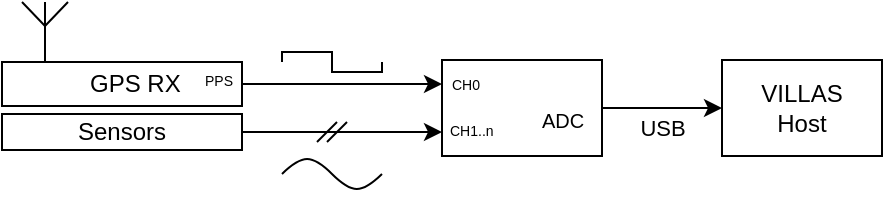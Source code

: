 <mxfile>
    <diagram id="CrK97TXJdWIG67BuGley" name="Page-1">
        <mxGraphModel dx="815" dy="673" grid="1" gridSize="10" guides="1" tooltips="1" connect="1" arrows="1" fold="1" page="1" pageScale="1" pageWidth="1654" pageHeight="2336" math="0" shadow="0">
            <root>
                <mxCell id="0"/>
                <mxCell id="1" parent="0"/>
                <mxCell id="25" style="edgeStyle=orthogonalEdgeStyle;html=1;exitX=1;exitY=0.5;exitDx=0;exitDy=0;entryX=0;entryY=0.25;entryDx=0;entryDy=0;fontSize=7;" edge="1" parent="1" source="2" target="3">
                    <mxGeometry relative="1" as="geometry"/>
                </mxCell>
                <mxCell id="2" value="&amp;nbsp; &amp;nbsp; GPS RX" style="rounded=0;whiteSpace=wrap;html=1;align=center;" vertex="1" parent="1">
                    <mxGeometry x="80" y="293" width="120" height="22" as="geometry"/>
                </mxCell>
                <mxCell id="5" style="edgeStyle=none;html=1;exitX=1;exitY=0.5;exitDx=0;exitDy=0;entryX=0;entryY=0.5;entryDx=0;entryDy=0;" edge="1" parent="1" source="3" target="4">
                    <mxGeometry relative="1" as="geometry"/>
                </mxCell>
                <mxCell id="6" value="USB" style="edgeLabel;html=1;align=center;verticalAlign=middle;resizable=0;points=[];" vertex="1" connectable="0" parent="5">
                    <mxGeometry x="0.333" y="-1" relative="1" as="geometry">
                        <mxPoint x="-10" y="9" as="offset"/>
                    </mxGeometry>
                </mxCell>
                <mxCell id="3" value="" style="rounded=0;whiteSpace=wrap;html=1;" vertex="1" parent="1">
                    <mxGeometry x="300" y="292" width="80" height="48" as="geometry"/>
                </mxCell>
                <mxCell id="4" value="VILLAS&lt;br&gt;Host" style="rounded=0;whiteSpace=wrap;html=1;" vertex="1" parent="1">
                    <mxGeometry x="440" y="292" width="80" height="48" as="geometry"/>
                </mxCell>
                <mxCell id="8" value="" style="pointerEvents=1;verticalLabelPosition=bottom;shadow=0;dashed=0;align=center;html=1;verticalAlign=top;shape=mxgraph.electrical.waveforms.sine_wave;" vertex="1" parent="1">
                    <mxGeometry x="220" y="339" width="50" height="20" as="geometry"/>
                </mxCell>
                <mxCell id="9" value="" style="pointerEvents=1;verticalLabelPosition=bottom;shadow=0;dashed=0;align=center;html=1;verticalAlign=top;shape=mxgraph.electrical.waveforms.square_wave;" vertex="1" parent="1">
                    <mxGeometry x="220" y="288" width="50" height="10" as="geometry"/>
                </mxCell>
                <mxCell id="24" style="edgeStyle=orthogonalEdgeStyle;html=1;exitX=1;exitY=0.5;exitDx=0;exitDy=0;entryX=0;entryY=0.75;entryDx=0;entryDy=0;fontSize=7;" edge="1" parent="1" source="11" target="3">
                    <mxGeometry relative="1" as="geometry"/>
                </mxCell>
                <mxCell id="11" value="Sensors" style="rounded=0;whiteSpace=wrap;html=1;" vertex="1" parent="1">
                    <mxGeometry x="80" y="319" width="120" height="18" as="geometry"/>
                </mxCell>
                <mxCell id="15" value="ADC" style="text;html=1;align=center;verticalAlign=middle;resizable=0;points=[];autosize=1;strokeColor=none;fillColor=none;fontSize=10;" vertex="1" parent="1">
                    <mxGeometry x="340" y="312" width="40" height="20" as="geometry"/>
                </mxCell>
                <mxCell id="17" value="&lt;font style=&quot;font-size: 7px&quot;&gt;PPS&lt;/font&gt;" style="text;html=1;align=center;verticalAlign=middle;resizable=0;points=[];autosize=1;strokeColor=none;fillColor=none;fontSize=10;" vertex="1" parent="1">
                    <mxGeometry x="173" y="291" width="30" height="20" as="geometry"/>
                </mxCell>
                <mxCell id="21" value="&lt;span style=&quot;font-size: 7px&quot;&gt;CH0&lt;/span&gt;" style="text;html=1;align=left;verticalAlign=middle;resizable=0;points=[];autosize=1;strokeColor=none;fillColor=none;fontSize=10;" vertex="1" parent="1">
                    <mxGeometry x="303" y="293" width="30" height="20" as="geometry"/>
                </mxCell>
                <mxCell id="22" value="&lt;span style=&quot;font-size: 7px&quot;&gt;CH1..n&lt;/span&gt;" style="text;html=1;align=left;verticalAlign=middle;resizable=0;points=[];autosize=1;strokeColor=none;fillColor=none;fontSize=10;" vertex="1" parent="1">
                    <mxGeometry x="302" y="316" width="40" height="20" as="geometry"/>
                </mxCell>
                <mxCell id="26" value="" style="group" vertex="1" connectable="0" parent="1">
                    <mxGeometry x="237.5" y="323" width="15" height="10" as="geometry"/>
                </mxCell>
                <mxCell id="19" value="" style="endArrow=none;html=1;fontSize=7;" edge="1" parent="26">
                    <mxGeometry width="50" height="50" relative="1" as="geometry">
                        <mxPoint y="10" as="sourcePoint"/>
                        <mxPoint x="10" as="targetPoint"/>
                    </mxGeometry>
                </mxCell>
                <mxCell id="20" value="" style="endArrow=none;html=1;fontSize=7;" edge="1" parent="26">
                    <mxGeometry width="50" height="50" relative="1" as="geometry">
                        <mxPoint x="5" y="10" as="sourcePoint"/>
                        <mxPoint x="15" as="targetPoint"/>
                    </mxGeometry>
                </mxCell>
                <mxCell id="27" value="" style="verticalLabelPosition=bottom;shadow=0;dashed=0;align=center;html=1;verticalAlign=top;shape=mxgraph.electrical.radio.aerial_-_antenna_1;fontSize=7;" vertex="1" parent="1">
                    <mxGeometry x="90" y="263" width="23" height="30" as="geometry"/>
                </mxCell>
            </root>
        </mxGraphModel>
    </diagram>
</mxfile>

